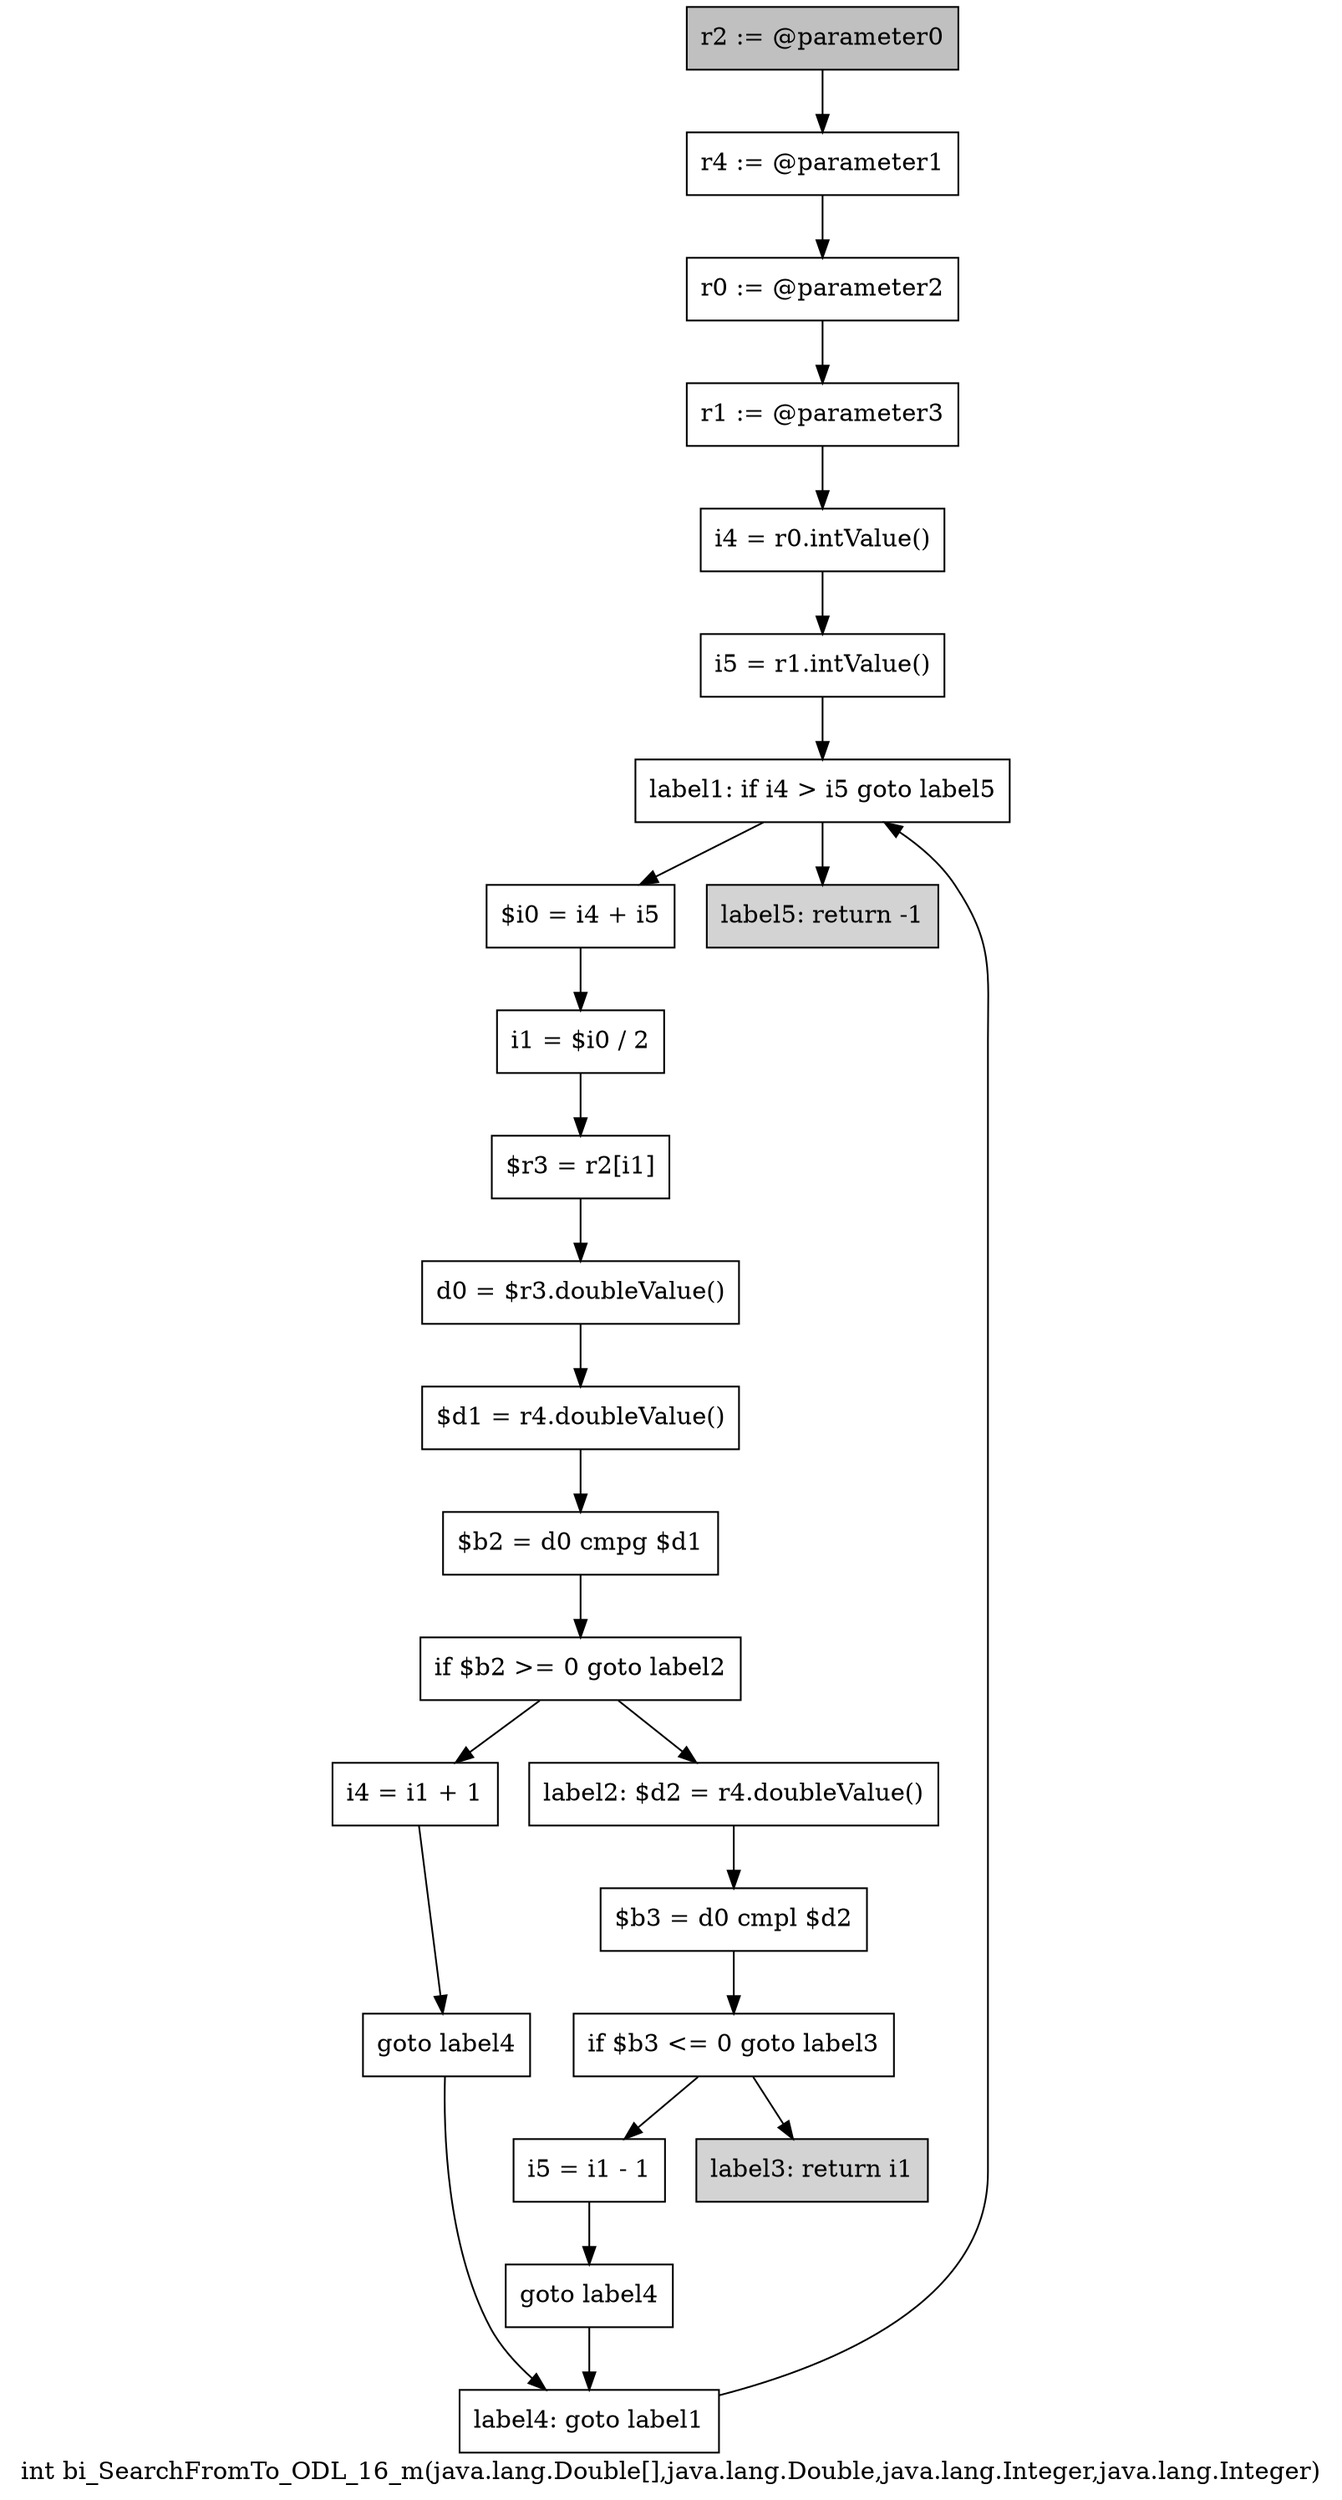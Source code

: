 digraph "int bi_SearchFromTo_ODL_16_m(java.lang.Double[],java.lang.Double,java.lang.Integer,java.lang.Integer)" {
    label="int bi_SearchFromTo_ODL_16_m(java.lang.Double[],java.lang.Double,java.lang.Integer,java.lang.Integer)";
    node [shape=box];
    "0" [style=filled,fillcolor=gray,label="r2 := @parameter0",];
    "1" [label="r4 := @parameter1",];
    "0"->"1";
    "2" [label="r0 := @parameter2",];
    "1"->"2";
    "3" [label="r1 := @parameter3",];
    "2"->"3";
    "4" [label="i4 = r0.intValue()",];
    "3"->"4";
    "5" [label="i5 = r1.intValue()",];
    "4"->"5";
    "6" [label="label1: if i4 > i5 goto label5",];
    "5"->"6";
    "7" [label="$i0 = i4 + i5",];
    "6"->"7";
    "23" [style=filled,fillcolor=lightgray,label="label5: return -1",];
    "6"->"23";
    "8" [label="i1 = $i0 / 2",];
    "7"->"8";
    "9" [label="$r3 = r2[i1]",];
    "8"->"9";
    "10" [label="d0 = $r3.doubleValue()",];
    "9"->"10";
    "11" [label="$d1 = r4.doubleValue()",];
    "10"->"11";
    "12" [label="$b2 = d0 cmpg $d1",];
    "11"->"12";
    "13" [label="if $b2 >= 0 goto label2",];
    "12"->"13";
    "14" [label="i4 = i1 + 1",];
    "13"->"14";
    "16" [label="label2: $d2 = r4.doubleValue()",];
    "13"->"16";
    "15" [label="goto label4",];
    "14"->"15";
    "22" [label="label4: goto label1",];
    "15"->"22";
    "17" [label="$b3 = d0 cmpl $d2",];
    "16"->"17";
    "18" [label="if $b3 <= 0 goto label3",];
    "17"->"18";
    "19" [label="i5 = i1 - 1",];
    "18"->"19";
    "21" [style=filled,fillcolor=lightgray,label="label3: return i1",];
    "18"->"21";
    "20" [label="goto label4",];
    "19"->"20";
    "20"->"22";
    "22"->"6";
}

